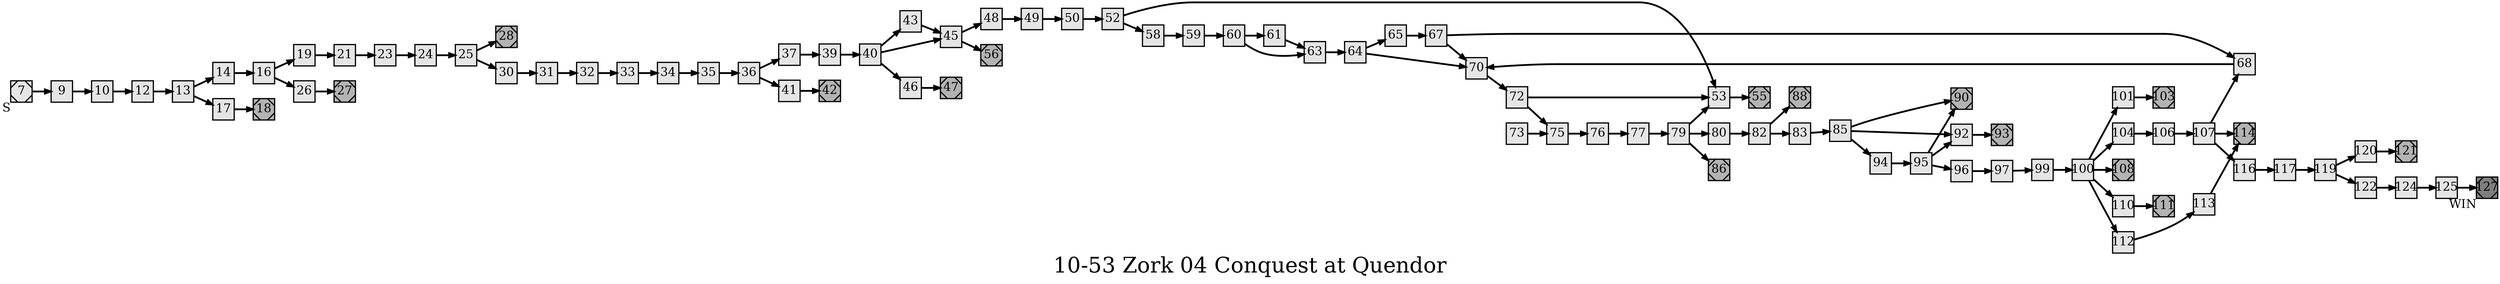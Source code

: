 digraph g{
  graph [ label="10-53 Zork 04 Conquest at Quendor" rankdir=LR, ordering=out, fontsize=36, nodesep="0.35", ranksep="0.45"];
  node  [shape=rect, penwidth=2, fontsize=20, style=filled, fillcolor=grey90, margin="0,0", labelfloat=true, regular=true, fixedsize=true];
  edge  [labelfloat=true, penwidth=3, fontsize=12];

  7	[ xlabel="S", shape=Msquare, fontsize=20 ];
  7 -> 9;
  9 -> 10;
  10 -> 12;
  12 -> 13;
  13 -> 14;
  13 -> 17;
  14 -> 16;
  16 -> 19;
  16 -> 26;
  17 -> 18;
  18	[ xlabel="E", shape=Msquare, fontsize=20, fillcolor=grey70, xlabel="" ];
  19 -> 21;
  21 -> 23;
  23 -> 24;
  24 -> 25;
  25 -> 28;
  25 -> 30;
  26 -> 27;
  27	[ xlabel="E", shape=Msquare, fontsize=20, fillcolor=grey70, xlabel="" ];
  28	[ xlabel="E", shape=Msquare, fontsize=20, fillcolor=grey70, xlabel="" ];
  30 -> 31;
  31 -> 32;
  32 -> 33;
  33 -> 34;
  34 -> 35;
  35 -> 36;
  36 -> 37;
  36 -> 41;
  37 -> 39;
  39 -> 40;
  40 -> 43;
  40 -> 45;
  40 -> 46;
  41 -> 42;
  42	[ xlabel="E", shape=Msquare, fontsize=20, fillcolor=grey70, xlabel="" ];
  43 -> 45;
  45 -> 48;
  45 -> 56;
  46 -> 47;
  47	[ xlabel="E", shape=Msquare, fontsize=20, fillcolor=grey70, xlabel="" ];
  48 -> 49;
  49 -> 50;
  50 -> 52;
  52 -> 53;
  52 -> 58;
  53 -> 55;
  55	[ xlabel="E", shape=Msquare, fontsize=20, fillcolor=grey70, xlabel="" ];
  56	[ xlabel="E", shape=Msquare, fontsize=20, fillcolor=grey70, xlabel="" ];
  58 -> 59;
  59 -> 60;
  60 -> 61;
  60 -> 63;
  61 -> 63;
  63 -> 64;
  64 -> 65;
  64 -> 70;
  65 -> 67;
  67 -> 68;
  67 -> 70;
  68 -> 70;
  70 -> 72;
  72 -> 53;
  72 -> 75;
  73 -> 75;
  75 -> 76;
  76 -> 77;
  77 -> 79;
  79 -> 53;
  79 -> 80;
  79 -> 86;
  80 -> 82;
  82 -> 88;
  82 -> 83;
  83 -> 85;
  85 -> 90;
  85 -> 92;
  85 -> 94;
  86	[ xlabel="E", shape=Msquare, fontsize=20, fillcolor=grey70, xlabel="" ];
  88	[ xlabel="E", shape=Msquare, fontsize=20, fillcolor=grey70, xlabel="" ];
  90	[ xlabel="E", shape=Msquare, fontsize=20, fillcolor=grey70, xlabel="" ];
  92 -> 93;
  93	[ xlabel="E", shape=Msquare, fontsize=20, fillcolor=grey70, xlabel="" ];
  94 -> 95;
  95 -> 90;
  95 -> 92;
  95 -> 96;
  96 -> 97;
  97 -> 99;
  99 -> 100;
  100 -> 101;
  100 -> 104;
  100 -> 108;
  100 -> 110;
  100 -> 112;
  101 -> 103;
  103	[ xlabel="E", shape=Msquare, fontsize=20, fillcolor=grey70, xlabel="" ];
  104 -> 106;
  106 -> 107;
  107 -> 68;
  107 -> 114;
  107 -> 116;
  108	[ xlabel="E", shape=Msquare, fontsize=20, fillcolor=grey70, xlabel="" ];
  110 -> 111;
  111	[ xlabel="E", shape=Msquare, fontsize=20, fillcolor=grey70, xlabel="" ];
  112 -> 113;
  113 -> 114;
  114	[ xlabel="E", shape=Msquare, fontsize=20, fillcolor=grey70, xlabel="" ];
  116 -> 117;
  117 -> 119;
  119 -> 120;
  119 -> 122;
  120 -> 121;
  121	[ xlabel="E", shape=Msquare, fontsize=20, fillcolor=grey70, xlabel="" ];
  122 -> 124;
  124 -> 125;
  125 -> 127;
  127	[ xlabel="WIN", shape=Msquare, fontsize=20, fillcolor=grey50 ];
}

